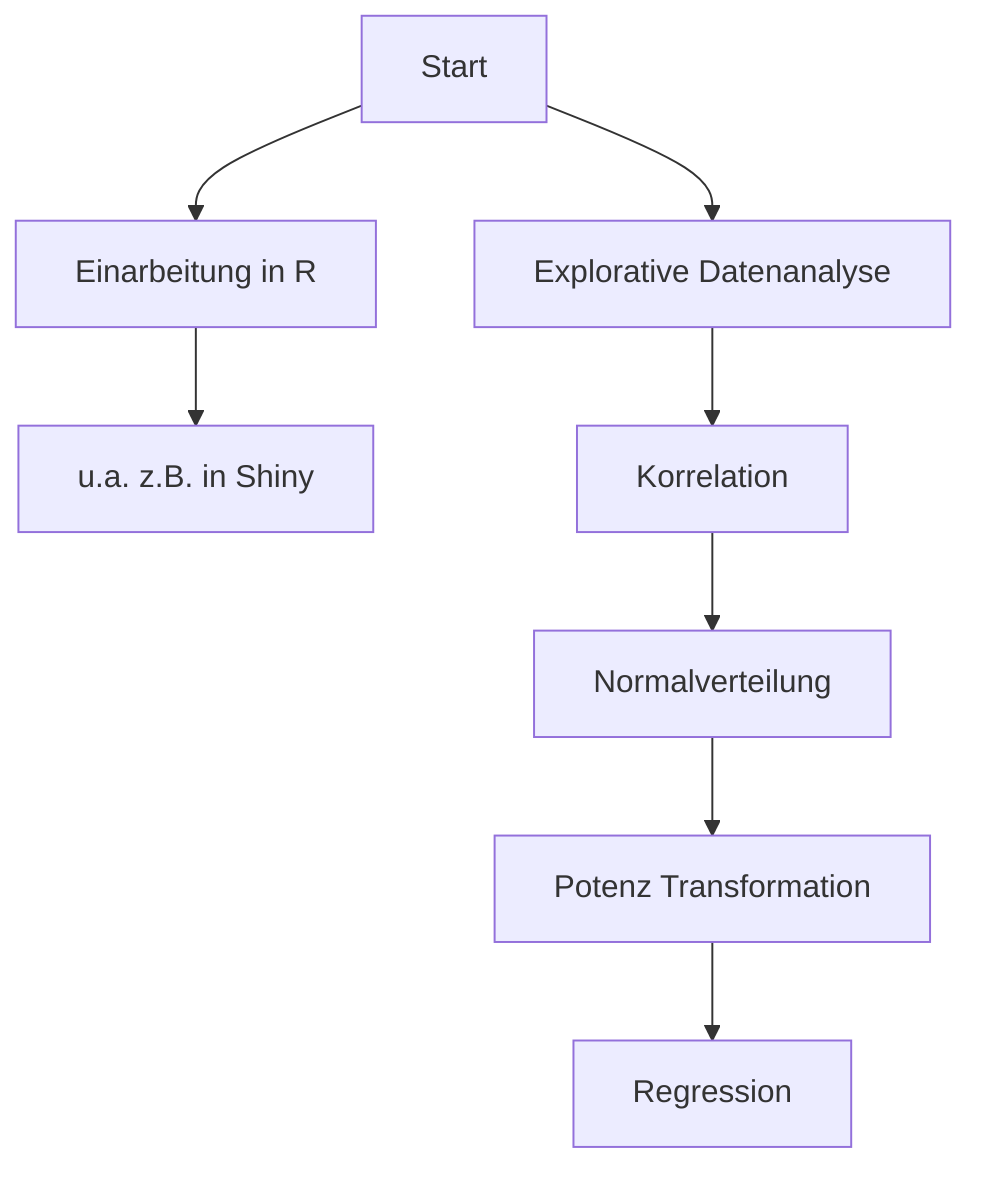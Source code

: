graph TD
  A[Start]-->B[Einarbeitung in R]
  B-->H[u.a.  z.B. in Shiny]
  A-->C[Explorative Datenanalyse]
  C-->D[Korrelation]
  D-->E[Normalverteilung]
  E-->F[Potenz Transformation]
  F-->G[Regression]